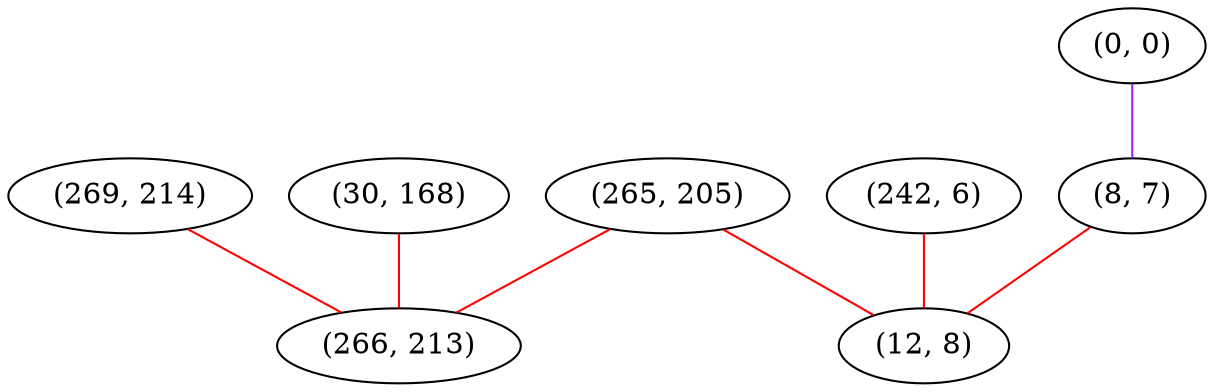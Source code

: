graph "" {
"(269, 214)";
"(265, 205)";
"(0, 0)";
"(30, 168)";
"(266, 213)";
"(242, 6)";
"(8, 7)";
"(12, 8)";
"(269, 214)" -- "(266, 213)"  [color=red, key=0, weight=1];
"(265, 205)" -- "(266, 213)"  [color=red, key=0, weight=1];
"(265, 205)" -- "(12, 8)"  [color=red, key=0, weight=1];
"(0, 0)" -- "(8, 7)"  [color=purple, key=0, weight=4];
"(30, 168)" -- "(266, 213)"  [color=red, key=0, weight=1];
"(242, 6)" -- "(12, 8)"  [color=red, key=0, weight=1];
"(8, 7)" -- "(12, 8)"  [color=red, key=0, weight=1];
}
